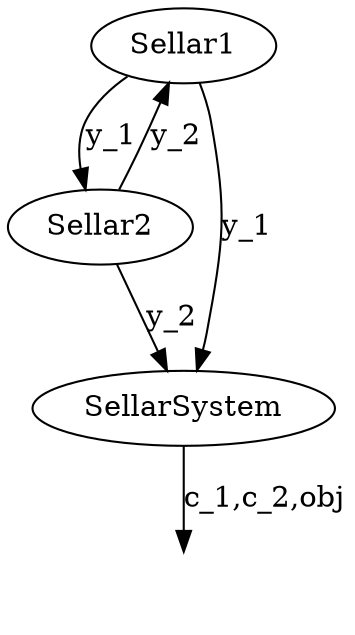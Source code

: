 digraph {
	Sellar1 -> Sellar2 [label=y_1 color=black dir=forward fontcolor=black penwidth=1.0]
	Sellar1 -> SellarSystem [label=y_1 color=black dir=forward fontcolor=black penwidth=1.0]
	Sellar2 -> Sellar1 [label=y_2 color=black dir=forward fontcolor=black penwidth=1.0]
	Sellar2 -> SellarSystem [label=y_2 color=black dir=forward fontcolor=black penwidth=1.0]
	SellarSystem -> _SellarSystem [label="c_1,c_2,obj" color=black dir=forward fontcolor=black penwidth=1.0]
	_SellarSystem [style=invis]
}
